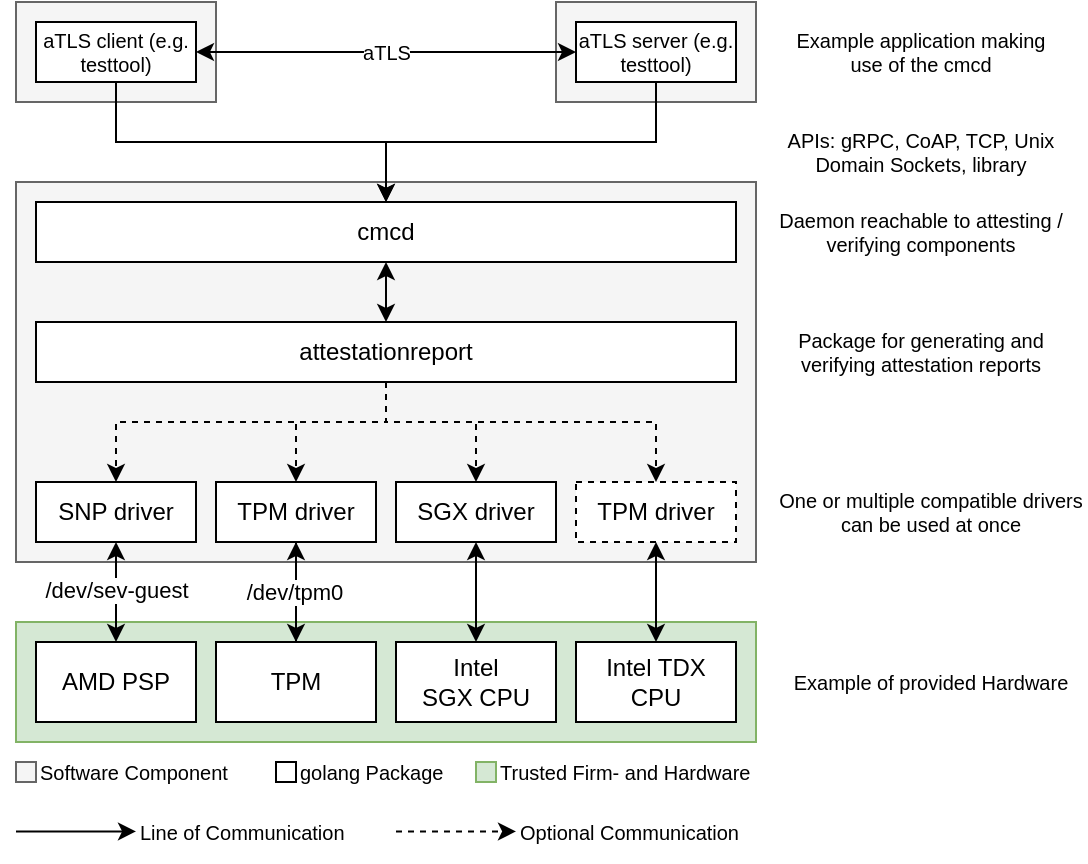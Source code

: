 <mxfile version="24.7.8">
  <diagram id="4OHlktra853td-nATEaD" name="Page-1">
    <mxGraphModel dx="1368" dy="838" grid="1" gridSize="10" guides="1" tooltips="1" connect="1" arrows="1" fold="1" page="1" pageScale="1" pageWidth="850" pageHeight="1100" math="0" shadow="0">
      <root>
        <mxCell id="0" />
        <mxCell id="1" parent="0" />
        <mxCell id="NFTrpatYoSMDDnahwGzO-29" value="" style="rounded=0;whiteSpace=wrap;html=1;fontSize=10;fillColor=#d5e8d4;strokeColor=#82b366;" parent="1" vertex="1">
          <mxGeometry x="10" y="310" width="370" height="60" as="geometry" />
        </mxCell>
        <mxCell id="NFTrpatYoSMDDnahwGzO-22" value="" style="rounded=0;whiteSpace=wrap;html=1;fontSize=10;fillColor=#f5f5f5;fontColor=#333333;strokeColor=#666666;" parent="1" vertex="1">
          <mxGeometry x="10" width="100" height="50" as="geometry" />
        </mxCell>
        <mxCell id="NFTrpatYoSMDDnahwGzO-21" value="" style="rounded=0;whiteSpace=wrap;html=1;fontSize=10;fillColor=#f5f5f5;fontColor=#333333;strokeColor=#666666;" parent="1" vertex="1">
          <mxGeometry x="280" width="100" height="50" as="geometry" />
        </mxCell>
        <mxCell id="NFTrpatYoSMDDnahwGzO-20" value="" style="rounded=0;whiteSpace=wrap;html=1;fontSize=10;fillColor=#f5f5f5;fontColor=#333333;strokeColor=#666666;" parent="1" vertex="1">
          <mxGeometry x="10" y="90" width="370" height="190" as="geometry" />
        </mxCell>
        <mxCell id="NFTrpatYoSMDDnahwGzO-7" style="edgeStyle=orthogonalEdgeStyle;rounded=0;orthogonalLoop=1;jettySize=auto;html=1;exitX=0.5;exitY=1;exitDx=0;exitDy=0;entryX=0.5;entryY=0;entryDx=0;entryDy=0;dashed=1;" parent="1" source="NFTrpatYoSMDDnahwGzO-18" target="NFTrpatYoSMDDnahwGzO-5" edge="1">
          <mxGeometry relative="1" as="geometry">
            <mxPoint x="150.0" y="180" as="sourcePoint" />
            <Array as="points">
              <mxPoint x="195" y="210" />
              <mxPoint x="150" y="210" />
            </Array>
          </mxGeometry>
        </mxCell>
        <mxCell id="NFTrpatYoSMDDnahwGzO-8" style="edgeStyle=orthogonalEdgeStyle;rounded=0;orthogonalLoop=1;jettySize=auto;html=1;exitX=0.5;exitY=1;exitDx=0;exitDy=0;entryX=0.5;entryY=0;entryDx=0;entryDy=0;dashed=1;" parent="1" source="NFTrpatYoSMDDnahwGzO-18" target="NFTrpatYoSMDDnahwGzO-6" edge="1">
          <mxGeometry relative="1" as="geometry">
            <mxPoint x="150.0" y="180" as="sourcePoint" />
            <Array as="points">
              <mxPoint x="195" y="210" />
              <mxPoint x="330" y="210" />
            </Array>
          </mxGeometry>
        </mxCell>
        <mxCell id="NFTrpatYoSMDDnahwGzO-19" value="" style="edgeStyle=orthogonalEdgeStyle;rounded=0;orthogonalLoop=1;jettySize=auto;html=1;exitX=0.5;exitY=1;exitDx=0;exitDy=0;entryX=0.5;entryY=0;entryDx=0;entryDy=0;fontSize=10;startArrow=classic;startFill=1;labelBackgroundColor=#F5F5F5;" parent="1" source="NFTrpatYoSMDDnahwGzO-1" target="NFTrpatYoSMDDnahwGzO-18" edge="1">
          <mxGeometry relative="1" as="geometry" />
        </mxCell>
        <mxCell id="NFTrpatYoSMDDnahwGzO-1" value="cmcd" style="rounded=0;whiteSpace=wrap;html=1;" parent="1" vertex="1">
          <mxGeometry x="20" y="100" width="350" height="30" as="geometry" />
        </mxCell>
        <mxCell id="NFTrpatYoSMDDnahwGzO-33" value="" style="edgeStyle=orthogonalEdgeStyle;rounded=0;orthogonalLoop=1;jettySize=auto;html=1;exitX=0.5;exitY=1;exitDx=0;exitDy=0;entryX=0.5;entryY=0;entryDx=0;entryDy=0;labelBackgroundColor=#FFFFFF;fontSize=10;startArrow=classic;startFill=1;" parent="1" source="NFTrpatYoSMDDnahwGzO-2" target="NFTrpatYoSMDDnahwGzO-32" edge="1">
          <mxGeometry relative="1" as="geometry" />
        </mxCell>
        <mxCell id="bbwjtnXxSq41FBgl1aNd-2" value="/dev/sev-guest" style="edgeLabel;html=1;align=center;verticalAlign=middle;resizable=0;points=[];" vertex="1" connectable="0" parent="NFTrpatYoSMDDnahwGzO-33">
          <mxGeometry x="-0.04" relative="1" as="geometry">
            <mxPoint as="offset" />
          </mxGeometry>
        </mxCell>
        <mxCell id="NFTrpatYoSMDDnahwGzO-2" value="SNP driver" style="rounded=0;whiteSpace=wrap;html=1;" parent="1" vertex="1">
          <mxGeometry x="20" y="240" width="80" height="30" as="geometry" />
        </mxCell>
        <mxCell id="KcQm-etqAxUh8GQNBZ1X-10" style="edgeStyle=orthogonalEdgeStyle;rounded=0;orthogonalLoop=1;jettySize=auto;html=1;exitX=0.5;exitY=1;exitDx=0;exitDy=0;entryX=0.5;entryY=0;entryDx=0;entryDy=0;" parent="1" source="NFTrpatYoSMDDnahwGzO-5" target="KcQm-etqAxUh8GQNBZ1X-1" edge="1">
          <mxGeometry relative="1" as="geometry" />
        </mxCell>
        <mxCell id="NFTrpatYoSMDDnahwGzO-5" value="TPM driver" style="rounded=0;whiteSpace=wrap;html=1;" parent="1" vertex="1">
          <mxGeometry x="110" y="240" width="80" height="30" as="geometry" />
        </mxCell>
        <mxCell id="NFTrpatYoSMDDnahwGzO-6" value="TPM driver" style="rounded=0;whiteSpace=wrap;html=1;dashed=1;" parent="1" vertex="1">
          <mxGeometry x="290" y="240" width="80" height="30" as="geometry" />
        </mxCell>
        <mxCell id="NFTrpatYoSMDDnahwGzO-10" value="One or multiple compatible drivers can be used at once" style="text;html=1;strokeColor=none;fillColor=none;align=center;verticalAlign=middle;whiteSpace=wrap;rounded=0;fontSize=10;" parent="1" vertex="1">
          <mxGeometry x="390" y="240" width="155" height="30" as="geometry" />
        </mxCell>
        <mxCell id="NFTrpatYoSMDDnahwGzO-14" style="edgeStyle=orthogonalEdgeStyle;rounded=0;orthogonalLoop=1;jettySize=auto;html=1;exitX=0.5;exitY=1;exitDx=0;exitDy=0;entryX=0.5;entryY=0;entryDx=0;entryDy=0;fontSize=10;" parent="1" source="NFTrpatYoSMDDnahwGzO-12" target="NFTrpatYoSMDDnahwGzO-1" edge="1">
          <mxGeometry relative="1" as="geometry" />
        </mxCell>
        <mxCell id="NFTrpatYoSMDDnahwGzO-17" value="aTLS" style="edgeStyle=orthogonalEdgeStyle;rounded=0;orthogonalLoop=1;jettySize=auto;html=1;exitX=1;exitY=0.5;exitDx=0;exitDy=0;entryX=0;entryY=0.5;entryDx=0;entryDy=0;fontSize=10;startArrow=classic;startFill=1;" parent="1" source="NFTrpatYoSMDDnahwGzO-12" target="NFTrpatYoSMDDnahwGzO-13" edge="1">
          <mxGeometry relative="1" as="geometry" />
        </mxCell>
        <mxCell id="NFTrpatYoSMDDnahwGzO-12" value="aTLS client (e.g. testtool)" style="rounded=0;whiteSpace=wrap;html=1;fontSize=10;" parent="1" vertex="1">
          <mxGeometry x="20" y="10" width="80" height="30" as="geometry" />
        </mxCell>
        <mxCell id="NFTrpatYoSMDDnahwGzO-13" value="aTLS server (e.g. testtool)" style="rounded=0;whiteSpace=wrap;html=1;fontSize=10;" parent="1" vertex="1">
          <mxGeometry x="290" y="10" width="80" height="30" as="geometry" />
        </mxCell>
        <mxCell id="NFTrpatYoSMDDnahwGzO-9" value="" style="edgeStyle=orthogonalEdgeStyle;rounded=0;orthogonalLoop=1;jettySize=auto;html=1;exitX=0.5;exitY=1;exitDx=0;exitDy=0;entryX=0.5;entryY=0;entryDx=0;entryDy=0;fontSize=10;" parent="1" source="NFTrpatYoSMDDnahwGzO-13" target="NFTrpatYoSMDDnahwGzO-1" edge="1">
          <mxGeometry x="0.538" relative="1" as="geometry">
            <mxPoint x="150.095" y="20" as="sourcePoint" />
            <mxPoint as="offset" />
          </mxGeometry>
        </mxCell>
        <mxCell id="NFTrpatYoSMDDnahwGzO-15" value="Daemon reachable to attesting / verifying components" style="text;html=1;strokeColor=none;fillColor=none;align=center;verticalAlign=middle;whiteSpace=wrap;rounded=0;fontSize=10;" parent="1" vertex="1">
          <mxGeometry x="390" y="100" width="145" height="30" as="geometry" />
        </mxCell>
        <mxCell id="NFTrpatYoSMDDnahwGzO-16" value="Example application making use of the cmcd" style="text;html=1;strokeColor=none;fillColor=none;align=center;verticalAlign=middle;whiteSpace=wrap;rounded=0;fontSize=10;" parent="1" vertex="1">
          <mxGeometry x="390" y="10" width="145" height="30" as="geometry" />
        </mxCell>
        <mxCell id="NFTrpatYoSMDDnahwGzO-3" value="" style="edgeStyle=orthogonalEdgeStyle;rounded=0;orthogonalLoop=1;jettySize=auto;html=1;exitX=0.5;exitY=1;exitDx=0;exitDy=0;fontSize=10;labelBackgroundColor=#F5F5F5;dashed=1;" parent="1" source="NFTrpatYoSMDDnahwGzO-18" target="NFTrpatYoSMDDnahwGzO-2" edge="1">
          <mxGeometry x="-0.733" relative="1" as="geometry">
            <mxPoint x="150.0" y="180" as="sourcePoint" />
            <Array as="points">
              <mxPoint x="195" y="210" />
              <mxPoint x="60" y="210" />
            </Array>
            <mxPoint as="offset" />
          </mxGeometry>
        </mxCell>
        <mxCell id="NFTrpatYoSMDDnahwGzO-18" value="attestationreport" style="rounded=0;whiteSpace=wrap;html=1;" parent="1" vertex="1">
          <mxGeometry x="20" y="160" width="350" height="30" as="geometry" />
        </mxCell>
        <mxCell id="NFTrpatYoSMDDnahwGzO-23" value="" style="rounded=0;whiteSpace=wrap;html=1;fontSize=10;fillColor=#f5f5f5;fontColor=#333333;strokeColor=#666666;" parent="1" vertex="1">
          <mxGeometry x="10" y="380" width="10" height="10" as="geometry" />
        </mxCell>
        <mxCell id="NFTrpatYoSMDDnahwGzO-24" value="Software Component" style="text;html=1;strokeColor=none;fillColor=none;align=left;verticalAlign=middle;whiteSpace=wrap;rounded=0;fontSize=10;" parent="1" vertex="1">
          <mxGeometry x="20" y="370" width="100" height="30" as="geometry" />
        </mxCell>
        <mxCell id="NFTrpatYoSMDDnahwGzO-25" value="" style="rounded=0;whiteSpace=wrap;html=1;fontSize=10;" parent="1" vertex="1">
          <mxGeometry x="140" y="380" width="10" height="10" as="geometry" />
        </mxCell>
        <mxCell id="NFTrpatYoSMDDnahwGzO-26" value="golang Package" style="text;html=1;strokeColor=none;fillColor=none;align=left;verticalAlign=middle;whiteSpace=wrap;rounded=0;fontSize=10;" parent="1" vertex="1">
          <mxGeometry x="150" y="370" width="80" height="30" as="geometry" />
        </mxCell>
        <mxCell id="NFTrpatYoSMDDnahwGzO-31" value="Intel TDX CPU" style="rounded=0;whiteSpace=wrap;html=1;" parent="1" vertex="1">
          <mxGeometry x="290" y="320" width="80" height="40" as="geometry" />
        </mxCell>
        <mxCell id="NFTrpatYoSMDDnahwGzO-32" value="AMD PSP" style="rounded=0;whiteSpace=wrap;html=1;" parent="1" vertex="1">
          <mxGeometry x="20" y="320" width="80" height="40" as="geometry" />
        </mxCell>
        <mxCell id="NFTrpatYoSMDDnahwGzO-35" value="" style="rounded=0;whiteSpace=wrap;html=1;fontSize=10;fillColor=#d5e8d4;strokeColor=#82b366;" parent="1" vertex="1">
          <mxGeometry x="240" y="380" width="10" height="10" as="geometry" />
        </mxCell>
        <mxCell id="NFTrpatYoSMDDnahwGzO-36" value="Trusted Firm- and Hardware" style="text;html=1;strokeColor=none;fillColor=none;align=left;verticalAlign=middle;whiteSpace=wrap;rounded=0;fontSize=10;" parent="1" vertex="1">
          <mxGeometry x="250" y="370" width="130" height="30" as="geometry" />
        </mxCell>
        <mxCell id="NFTrpatYoSMDDnahwGzO-38" value="Package for generating and verifying attestation reports" style="text;html=1;strokeColor=none;fillColor=none;align=center;verticalAlign=middle;whiteSpace=wrap;rounded=0;fontSize=10;" parent="1" vertex="1">
          <mxGeometry x="390" y="160" width="145" height="30" as="geometry" />
        </mxCell>
        <mxCell id="NFTrpatYoSMDDnahwGzO-40" value="Example of provided Hardware" style="text;html=1;strokeColor=none;fillColor=none;align=center;verticalAlign=middle;whiteSpace=wrap;rounded=0;fontSize=10;" parent="1" vertex="1">
          <mxGeometry x="390" y="325" width="155" height="30" as="geometry" />
        </mxCell>
        <mxCell id="E1JUX0o9FTvqP_dnnZnt-1" value="" style="endArrow=classic;html=1;rounded=0;dashed=1;" parent="1" edge="1">
          <mxGeometry width="50" height="50" relative="1" as="geometry">
            <mxPoint x="200" y="414.71" as="sourcePoint" />
            <mxPoint x="260" y="414.71" as="targetPoint" />
          </mxGeometry>
        </mxCell>
        <mxCell id="E1JUX0o9FTvqP_dnnZnt-2" value="Optional Communication" style="text;html=1;strokeColor=none;fillColor=none;align=left;verticalAlign=middle;whiteSpace=wrap;rounded=0;fontSize=10;" parent="1" vertex="1">
          <mxGeometry x="260" y="400" width="120" height="30" as="geometry" />
        </mxCell>
        <mxCell id="E1JUX0o9FTvqP_dnnZnt-3" value="" style="endArrow=classic;html=1;rounded=0;" parent="1" edge="1">
          <mxGeometry width="50" height="50" relative="1" as="geometry">
            <mxPoint x="10" y="414.71" as="sourcePoint" />
            <mxPoint x="70" y="414.71" as="targetPoint" />
          </mxGeometry>
        </mxCell>
        <mxCell id="E1JUX0o9FTvqP_dnnZnt-4" value="Line of Communication" style="text;html=1;strokeColor=none;fillColor=none;align=left;verticalAlign=middle;whiteSpace=wrap;rounded=0;fontSize=10;" parent="1" vertex="1">
          <mxGeometry x="70" y="400" width="120" height="30" as="geometry" />
        </mxCell>
        <mxCell id="KcQm-etqAxUh8GQNBZ1X-13" style="edgeStyle=orthogonalEdgeStyle;rounded=0;orthogonalLoop=1;jettySize=auto;html=1;exitX=0.5;exitY=0;exitDx=0;exitDy=0;entryX=0.5;entryY=1;entryDx=0;entryDy=0;" parent="1" source="KcQm-etqAxUh8GQNBZ1X-1" target="NFTrpatYoSMDDnahwGzO-5" edge="1">
          <mxGeometry relative="1" as="geometry" />
        </mxCell>
        <mxCell id="bbwjtnXxSq41FBgl1aNd-6" value="/dev/tpm0" style="edgeLabel;html=1;align=center;verticalAlign=middle;resizable=0;points=[];" vertex="1" connectable="0" parent="KcQm-etqAxUh8GQNBZ1X-13">
          <mxGeometry y="1" relative="1" as="geometry">
            <mxPoint as="offset" />
          </mxGeometry>
        </mxCell>
        <mxCell id="KcQm-etqAxUh8GQNBZ1X-1" value="TPM" style="rounded=0;whiteSpace=wrap;html=1;" parent="1" vertex="1">
          <mxGeometry x="110" y="320" width="80" height="40" as="geometry" />
        </mxCell>
        <mxCell id="KcQm-etqAxUh8GQNBZ1X-4" value="SGX driver" style="rounded=0;whiteSpace=wrap;html=1;" parent="1" vertex="1">
          <mxGeometry x="200" y="240" width="80" height="30" as="geometry" />
        </mxCell>
        <mxCell id="KcQm-etqAxUh8GQNBZ1X-9" value="" style="edgeStyle=orthogonalEdgeStyle;rounded=0;orthogonalLoop=1;jettySize=auto;html=1;exitX=0.5;exitY=1;exitDx=0;exitDy=0;fontSize=10;labelBackgroundColor=#F5F5F5;dashed=1;entryX=0.5;entryY=0;entryDx=0;entryDy=0;" parent="1" source="NFTrpatYoSMDDnahwGzO-18" target="KcQm-etqAxUh8GQNBZ1X-4" edge="1">
          <mxGeometry x="-0.733" relative="1" as="geometry">
            <mxPoint x="149.97" y="190" as="sourcePoint" />
            <Array as="points">
              <mxPoint x="195" y="210" />
              <mxPoint x="240" y="210" />
            </Array>
            <mxPoint as="offset" />
            <mxPoint x="59.97" y="240" as="targetPoint" />
          </mxGeometry>
        </mxCell>
        <mxCell id="bbwjtnXxSq41FBgl1aNd-1" value="" style="endArrow=classic;startArrow=classic;html=1;rounded=0;entryX=0.5;entryY=1;entryDx=0;entryDy=0;exitX=0.5;exitY=0;exitDx=0;exitDy=0;" edge="1" parent="1" source="NFTrpatYoSMDDnahwGzO-31" target="NFTrpatYoSMDDnahwGzO-6">
          <mxGeometry width="50" height="50" relative="1" as="geometry">
            <mxPoint x="400" y="460" as="sourcePoint" />
            <mxPoint x="450" y="410" as="targetPoint" />
          </mxGeometry>
        </mxCell>
        <mxCell id="bbwjtnXxSq41FBgl1aNd-4" value="Intel SGX&amp;nbsp;&lt;span style=&quot;background-color: initial;&quot;&gt;CPU&lt;/span&gt;" style="rounded=0;whiteSpace=wrap;html=1;" vertex="1" parent="1">
          <mxGeometry x="200" y="320" width="80" height="40" as="geometry" />
        </mxCell>
        <mxCell id="bbwjtnXxSq41FBgl1aNd-5" value="" style="endArrow=classic;startArrow=classic;html=1;rounded=0;entryX=0.5;entryY=1;entryDx=0;entryDy=0;" edge="1" parent="1" source="bbwjtnXxSq41FBgl1aNd-4" target="KcQm-etqAxUh8GQNBZ1X-4">
          <mxGeometry width="50" height="50" relative="1" as="geometry">
            <mxPoint x="400" y="460" as="sourcePoint" />
            <mxPoint x="450" y="410" as="targetPoint" />
          </mxGeometry>
        </mxCell>
        <mxCell id="bbwjtnXxSq41FBgl1aNd-7" value="APIs: gRPC, CoAP, TCP, Unix Domain Sockets, library" style="text;html=1;strokeColor=none;fillColor=none;align=center;verticalAlign=middle;whiteSpace=wrap;rounded=0;fontSize=10;" vertex="1" parent="1">
          <mxGeometry x="390" y="60" width="145" height="30" as="geometry" />
        </mxCell>
      </root>
    </mxGraphModel>
  </diagram>
</mxfile>
